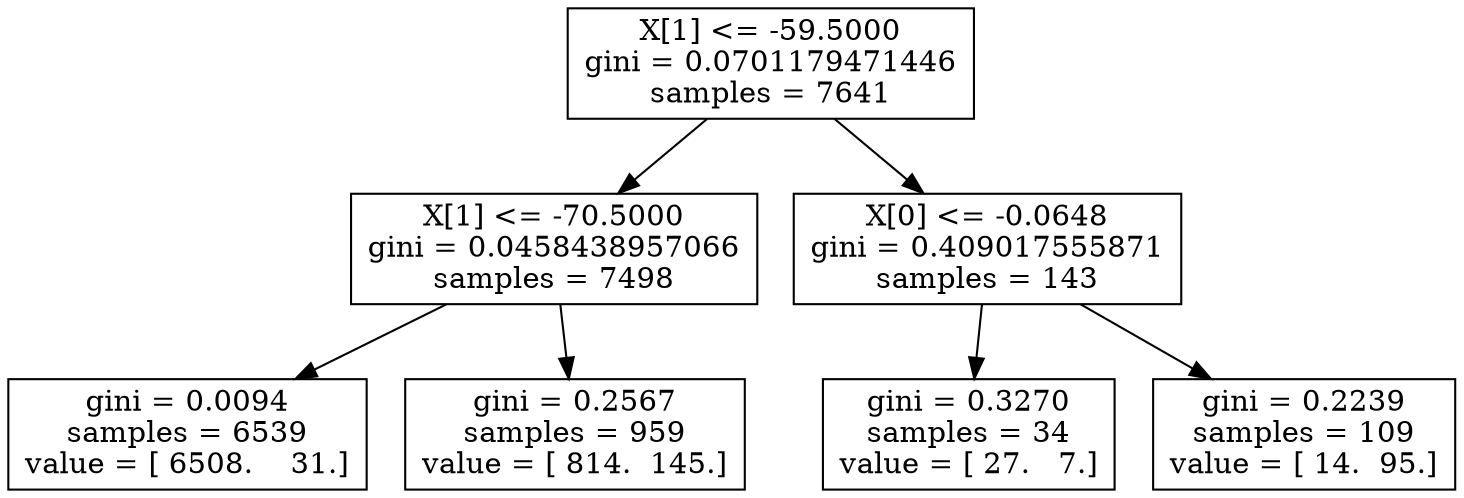 digraph Tree {
0 [label="X[1] <= -59.5000\ngini = 0.0701179471446\nsamples = 7641", shape="box"] ;
1 [label="X[1] <= -70.5000\ngini = 0.0458438957066\nsamples = 7498", shape="box"] ;
0 -> 1 ;
2 [label="gini = 0.0094\nsamples = 6539\nvalue = [ 6508.    31.]", shape="box"] ;
1 -> 2 ;
3 [label="gini = 0.2567\nsamples = 959\nvalue = [ 814.  145.]", shape="box"] ;
1 -> 3 ;
4 [label="X[0] <= -0.0648\ngini = 0.409017555871\nsamples = 143", shape="box"] ;
0 -> 4 ;
5 [label="gini = 0.3270\nsamples = 34\nvalue = [ 27.   7.]", shape="box"] ;
4 -> 5 ;
6 [label="gini = 0.2239\nsamples = 109\nvalue = [ 14.  95.]", shape="box"] ;
4 -> 6 ;
}